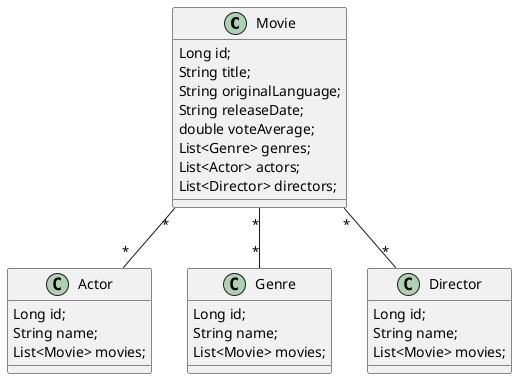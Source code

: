 @startuml
'https://plantuml.com/class-diagram


class Movie
class Actor
class Genre
class Director


Movie "*" -- "*" Actor

Movie "*" -- "*" Genre

Movie "*" -- "*" Director

class Movie {
Long id;
String title;
String originalLanguage;
String releaseDate;
double voteAverage;
List<Genre> genres;
List<Actor> actors;
List<Director> directors;
}

class Actor{
Long id;
String name;
List<Movie> movies;
}

class Genre{
Long id;
String name;
List<Movie> movies;
}

class Director{
Long id;
String name;
List<Movie> movies;
}


@enduml